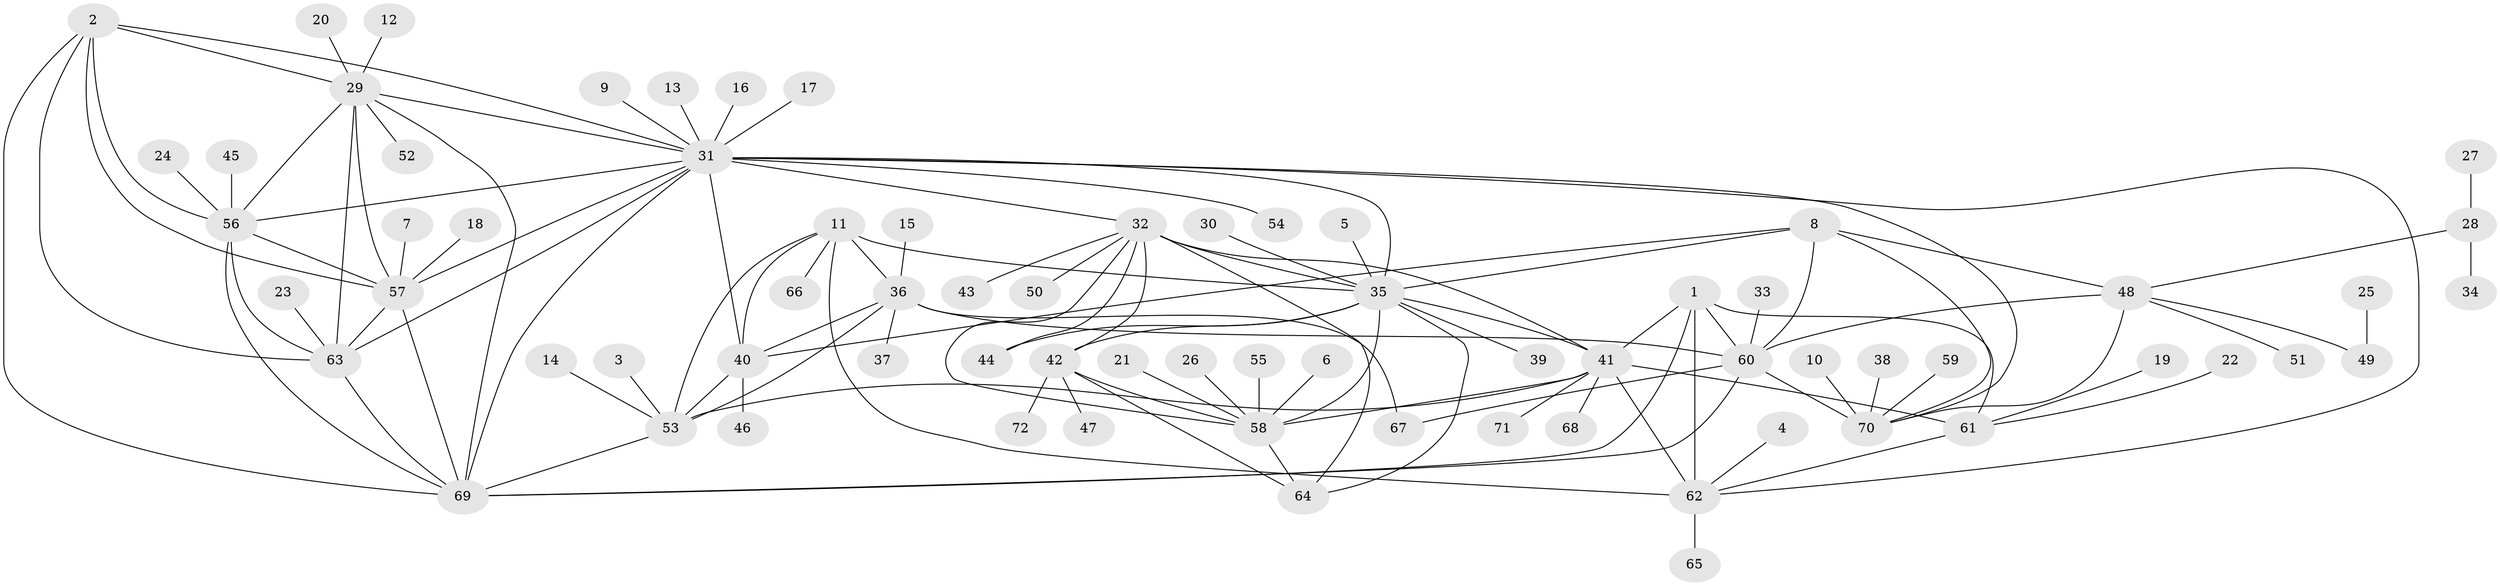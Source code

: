 // original degree distribution, {7: 0.055944055944055944, 8: 0.06293706293706294, 11: 0.04195804195804196, 9: 0.02097902097902098, 13: 0.006993006993006993, 10: 0.03496503496503497, 6: 0.006993006993006993, 15: 0.006993006993006993, 12: 0.006993006993006993, 1: 0.5734265734265734, 4: 0.013986013986013986, 2: 0.09090909090909091, 5: 0.006993006993006993, 3: 0.06993006993006994}
// Generated by graph-tools (version 1.1) at 2025/26/03/09/25 03:26:39]
// undirected, 72 vertices, 117 edges
graph export_dot {
graph [start="1"]
  node [color=gray90,style=filled];
  1;
  2;
  3;
  4;
  5;
  6;
  7;
  8;
  9;
  10;
  11;
  12;
  13;
  14;
  15;
  16;
  17;
  18;
  19;
  20;
  21;
  22;
  23;
  24;
  25;
  26;
  27;
  28;
  29;
  30;
  31;
  32;
  33;
  34;
  35;
  36;
  37;
  38;
  39;
  40;
  41;
  42;
  43;
  44;
  45;
  46;
  47;
  48;
  49;
  50;
  51;
  52;
  53;
  54;
  55;
  56;
  57;
  58;
  59;
  60;
  61;
  62;
  63;
  64;
  65;
  66;
  67;
  68;
  69;
  70;
  71;
  72;
  1 -- 41 [weight=2.0];
  1 -- 60 [weight=1.0];
  1 -- 61 [weight=4.0];
  1 -- 62 [weight=4.0];
  1 -- 69 [weight=1.0];
  2 -- 29 [weight=1.0];
  2 -- 31 [weight=1.0];
  2 -- 56 [weight=1.0];
  2 -- 57 [weight=1.0];
  2 -- 63 [weight=1.0];
  2 -- 69 [weight=1.0];
  3 -- 53 [weight=1.0];
  4 -- 62 [weight=1.0];
  5 -- 35 [weight=1.0];
  6 -- 58 [weight=1.0];
  7 -- 57 [weight=1.0];
  8 -- 35 [weight=1.0];
  8 -- 40 [weight=1.0];
  8 -- 48 [weight=1.0];
  8 -- 60 [weight=3.0];
  8 -- 70 [weight=2.0];
  9 -- 31 [weight=1.0];
  10 -- 70 [weight=1.0];
  11 -- 35 [weight=1.0];
  11 -- 36 [weight=6.0];
  11 -- 40 [weight=3.0];
  11 -- 53 [weight=3.0];
  11 -- 62 [weight=1.0];
  11 -- 66 [weight=1.0];
  12 -- 29 [weight=1.0];
  13 -- 31 [weight=1.0];
  14 -- 53 [weight=1.0];
  15 -- 36 [weight=1.0];
  16 -- 31 [weight=1.0];
  17 -- 31 [weight=1.0];
  18 -- 57 [weight=1.0];
  19 -- 61 [weight=1.0];
  20 -- 29 [weight=1.0];
  21 -- 58 [weight=1.0];
  22 -- 61 [weight=1.0];
  23 -- 63 [weight=1.0];
  24 -- 56 [weight=1.0];
  25 -- 49 [weight=1.0];
  26 -- 58 [weight=1.0];
  27 -- 28 [weight=1.0];
  28 -- 34 [weight=1.0];
  28 -- 48 [weight=1.0];
  29 -- 31 [weight=1.0];
  29 -- 52 [weight=1.0];
  29 -- 56 [weight=1.0];
  29 -- 57 [weight=1.0];
  29 -- 63 [weight=1.0];
  29 -- 69 [weight=1.0];
  30 -- 35 [weight=1.0];
  31 -- 32 [weight=1.0];
  31 -- 35 [weight=1.0];
  31 -- 40 [weight=2.0];
  31 -- 54 [weight=1.0];
  31 -- 56 [weight=1.0];
  31 -- 57 [weight=1.0];
  31 -- 62 [weight=1.0];
  31 -- 63 [weight=1.0];
  31 -- 69 [weight=1.0];
  31 -- 70 [weight=1.0];
  32 -- 35 [weight=2.0];
  32 -- 41 [weight=1.0];
  32 -- 42 [weight=2.0];
  32 -- 43 [weight=1.0];
  32 -- 44 [weight=1.0];
  32 -- 50 [weight=1.0];
  32 -- 58 [weight=1.0];
  32 -- 64 [weight=1.0];
  33 -- 60 [weight=1.0];
  35 -- 39 [weight=1.0];
  35 -- 41 [weight=1.0];
  35 -- 42 [weight=4.0];
  35 -- 44 [weight=1.0];
  35 -- 58 [weight=2.0];
  35 -- 64 [weight=2.0];
  36 -- 37 [weight=1.0];
  36 -- 40 [weight=2.0];
  36 -- 53 [weight=2.0];
  36 -- 60 [weight=1.0];
  36 -- 67 [weight=1.0];
  38 -- 70 [weight=1.0];
  40 -- 46 [weight=1.0];
  40 -- 53 [weight=1.0];
  41 -- 53 [weight=1.0];
  41 -- 58 [weight=1.0];
  41 -- 61 [weight=2.0];
  41 -- 62 [weight=2.0];
  41 -- 68 [weight=1.0];
  41 -- 71 [weight=1.0];
  42 -- 47 [weight=1.0];
  42 -- 58 [weight=2.0];
  42 -- 64 [weight=2.0];
  42 -- 72 [weight=1.0];
  45 -- 56 [weight=1.0];
  48 -- 49 [weight=1.0];
  48 -- 51 [weight=1.0];
  48 -- 60 [weight=3.0];
  48 -- 70 [weight=2.0];
  53 -- 69 [weight=1.0];
  55 -- 58 [weight=1.0];
  56 -- 57 [weight=1.0];
  56 -- 63 [weight=1.0];
  56 -- 69 [weight=1.0];
  57 -- 63 [weight=1.0];
  57 -- 69 [weight=1.0];
  58 -- 64 [weight=1.0];
  59 -- 70 [weight=1.0];
  60 -- 67 [weight=1.0];
  60 -- 69 [weight=1.0];
  60 -- 70 [weight=6.0];
  61 -- 62 [weight=4.0];
  62 -- 65 [weight=1.0];
  63 -- 69 [weight=1.0];
}
